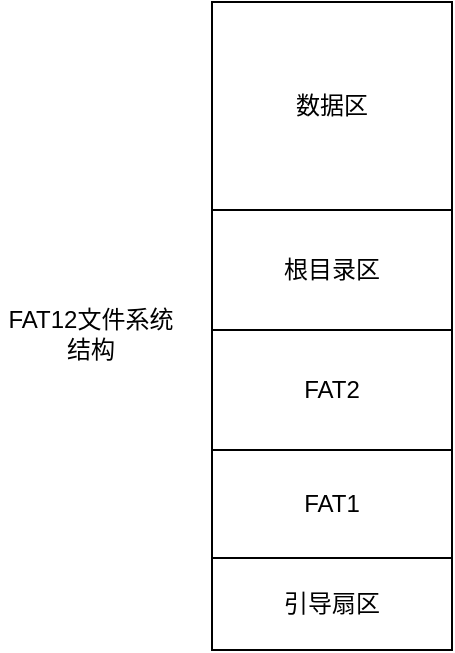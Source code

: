 <mxfile version="24.5.5" type="github" pages="2">
  <diagram name="FAT12文件系统" id="glHT4x5Lblkt-VLPU1X4">
    <mxGraphModel dx="1389" dy="914" grid="0" gridSize="10" guides="1" tooltips="1" connect="1" arrows="1" fold="1" page="0" pageScale="1" pageWidth="827" pageHeight="1169" math="0" shadow="0">
      <root>
        <mxCell id="0" />
        <mxCell id="1" parent="0" />
        <mxCell id="-z3rpnG8zkKCw7psyNjV-7" value="" style="group" vertex="1" connectable="0" parent="1">
          <mxGeometry x="23" y="-32" width="120" height="324" as="geometry" />
        </mxCell>
        <mxCell id="-z3rpnG8zkKCw7psyNjV-1" value="数据区" style="rounded=0;whiteSpace=wrap;html=1;" vertex="1" parent="-z3rpnG8zkKCw7psyNjV-7">
          <mxGeometry width="120" height="104" as="geometry" />
        </mxCell>
        <mxCell id="-z3rpnG8zkKCw7psyNjV-2" value="根目录区" style="rounded=0;whiteSpace=wrap;html=1;" vertex="1" parent="-z3rpnG8zkKCw7psyNjV-7">
          <mxGeometry y="104" width="120" height="60" as="geometry" />
        </mxCell>
        <mxCell id="-z3rpnG8zkKCw7psyNjV-3" value="FAT2" style="rounded=0;whiteSpace=wrap;html=1;" vertex="1" parent="-z3rpnG8zkKCw7psyNjV-7">
          <mxGeometry y="164" width="120" height="60" as="geometry" />
        </mxCell>
        <mxCell id="-z3rpnG8zkKCw7psyNjV-4" value="FAT1" style="rounded=0;whiteSpace=wrap;html=1;" vertex="1" parent="-z3rpnG8zkKCw7psyNjV-7">
          <mxGeometry y="224" width="120" height="54" as="geometry" />
        </mxCell>
        <mxCell id="-z3rpnG8zkKCw7psyNjV-5" value="引导扇区" style="rounded=0;whiteSpace=wrap;html=1;" vertex="1" parent="-z3rpnG8zkKCw7psyNjV-7">
          <mxGeometry y="278" width="120" height="46" as="geometry" />
        </mxCell>
        <mxCell id="-z3rpnG8zkKCw7psyNjV-8" value="FAT12文件系统结构" style="text;html=1;align=center;verticalAlign=middle;whiteSpace=wrap;rounded=0;" vertex="1" parent="1">
          <mxGeometry x="-83" y="119" width="91" height="30" as="geometry" />
        </mxCell>
      </root>
    </mxGraphModel>
  </diagram>
  <diagram id="olh57H3M7qm08v8Nd5pc" name="分页">
    <mxGraphModel dx="1195" dy="621" grid="0" gridSize="10" guides="1" tooltips="1" connect="1" arrows="1" fold="1" page="0" pageScale="1" pageWidth="827" pageHeight="1169" math="0" shadow="0">
      <root>
        <mxCell id="0" />
        <mxCell id="1" parent="0" />
        <mxCell id="eC0Ar2EkRtqq3bm4lySw-1" value="" style="rounded=0;whiteSpace=wrap;html=1;" vertex="1" parent="1">
          <mxGeometry x="228" y="402" width="186" height="60" as="geometry" />
        </mxCell>
        <mxCell id="eC0Ar2EkRtqq3bm4lySw-3" value="" style="rounded=0;whiteSpace=wrap;html=1;" vertex="1" parent="1">
          <mxGeometry x="414" y="402" width="120" height="60" as="geometry" />
        </mxCell>
        <mxCell id="eC0Ar2EkRtqq3bm4lySw-4" value="一级分页" style="text;html=1;align=center;verticalAlign=middle;whiteSpace=wrap;rounded=0;" vertex="1" parent="1">
          <mxGeometry x="228" y="320" width="60" height="30" as="geometry" />
        </mxCell>
        <mxCell id="eC0Ar2EkRtqq3bm4lySw-5" value="31" style="text;html=1;align=center;verticalAlign=middle;whiteSpace=wrap;rounded=0;" vertex="1" parent="1">
          <mxGeometry x="205" y="372" width="60" height="30" as="geometry" />
        </mxCell>
        <mxCell id="eC0Ar2EkRtqq3bm4lySw-6" value="11" style="text;html=1;align=center;verticalAlign=middle;whiteSpace=wrap;rounded=0;" vertex="1" parent="1">
          <mxGeometry x="393" y="375" width="60" height="30" as="geometry" />
        </mxCell>
        <mxCell id="eC0Ar2EkRtqq3bm4lySw-7" value="12" style="text;html=1;align=center;verticalAlign=middle;whiteSpace=wrap;rounded=0;" vertex="1" parent="1">
          <mxGeometry x="374" y="375" width="60" height="30" as="geometry" />
        </mxCell>
        <mxCell id="eC0Ar2EkRtqq3bm4lySw-8" value="0" style="text;html=1;align=center;verticalAlign=middle;whiteSpace=wrap;rounded=0;" vertex="1" parent="1">
          <mxGeometry x="501" y="375" width="60" height="30" as="geometry" />
        </mxCell>
        <mxCell id="eC0Ar2EkRtqq3bm4lySw-9" value="31~12：页表项，可表示1048576个页表" style="text;html=1;align=center;verticalAlign=middle;whiteSpace=wrap;rounded=0;" vertex="1" parent="1">
          <mxGeometry x="228" y="480" width="291" height="30" as="geometry" />
        </mxCell>
        <mxCell id="eC0Ar2EkRtqq3bm4lySw-10" value="11~0：页表偏移地址" style="text;html=1;align=center;verticalAlign=middle;whiteSpace=wrap;rounded=0;" vertex="1" parent="1">
          <mxGeometry x="176" y="500" width="291" height="30" as="geometry" />
        </mxCell>
      </root>
    </mxGraphModel>
  </diagram>
</mxfile>

